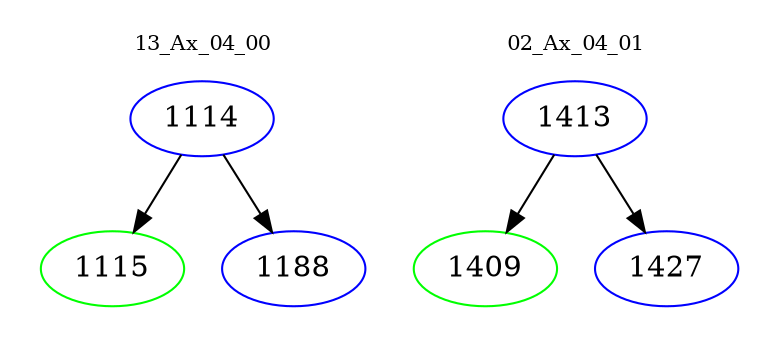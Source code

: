 digraph{
subgraph cluster_0 {
color = white
label = "13_Ax_04_00";
fontsize=10;
T0_1114 [label="1114", color="blue"]
T0_1114 -> T0_1115 [color="black"]
T0_1115 [label="1115", color="green"]
T0_1114 -> T0_1188 [color="black"]
T0_1188 [label="1188", color="blue"]
}
subgraph cluster_1 {
color = white
label = "02_Ax_04_01";
fontsize=10;
T1_1413 [label="1413", color="blue"]
T1_1413 -> T1_1409 [color="black"]
T1_1409 [label="1409", color="green"]
T1_1413 -> T1_1427 [color="black"]
T1_1427 [label="1427", color="blue"]
}
}
